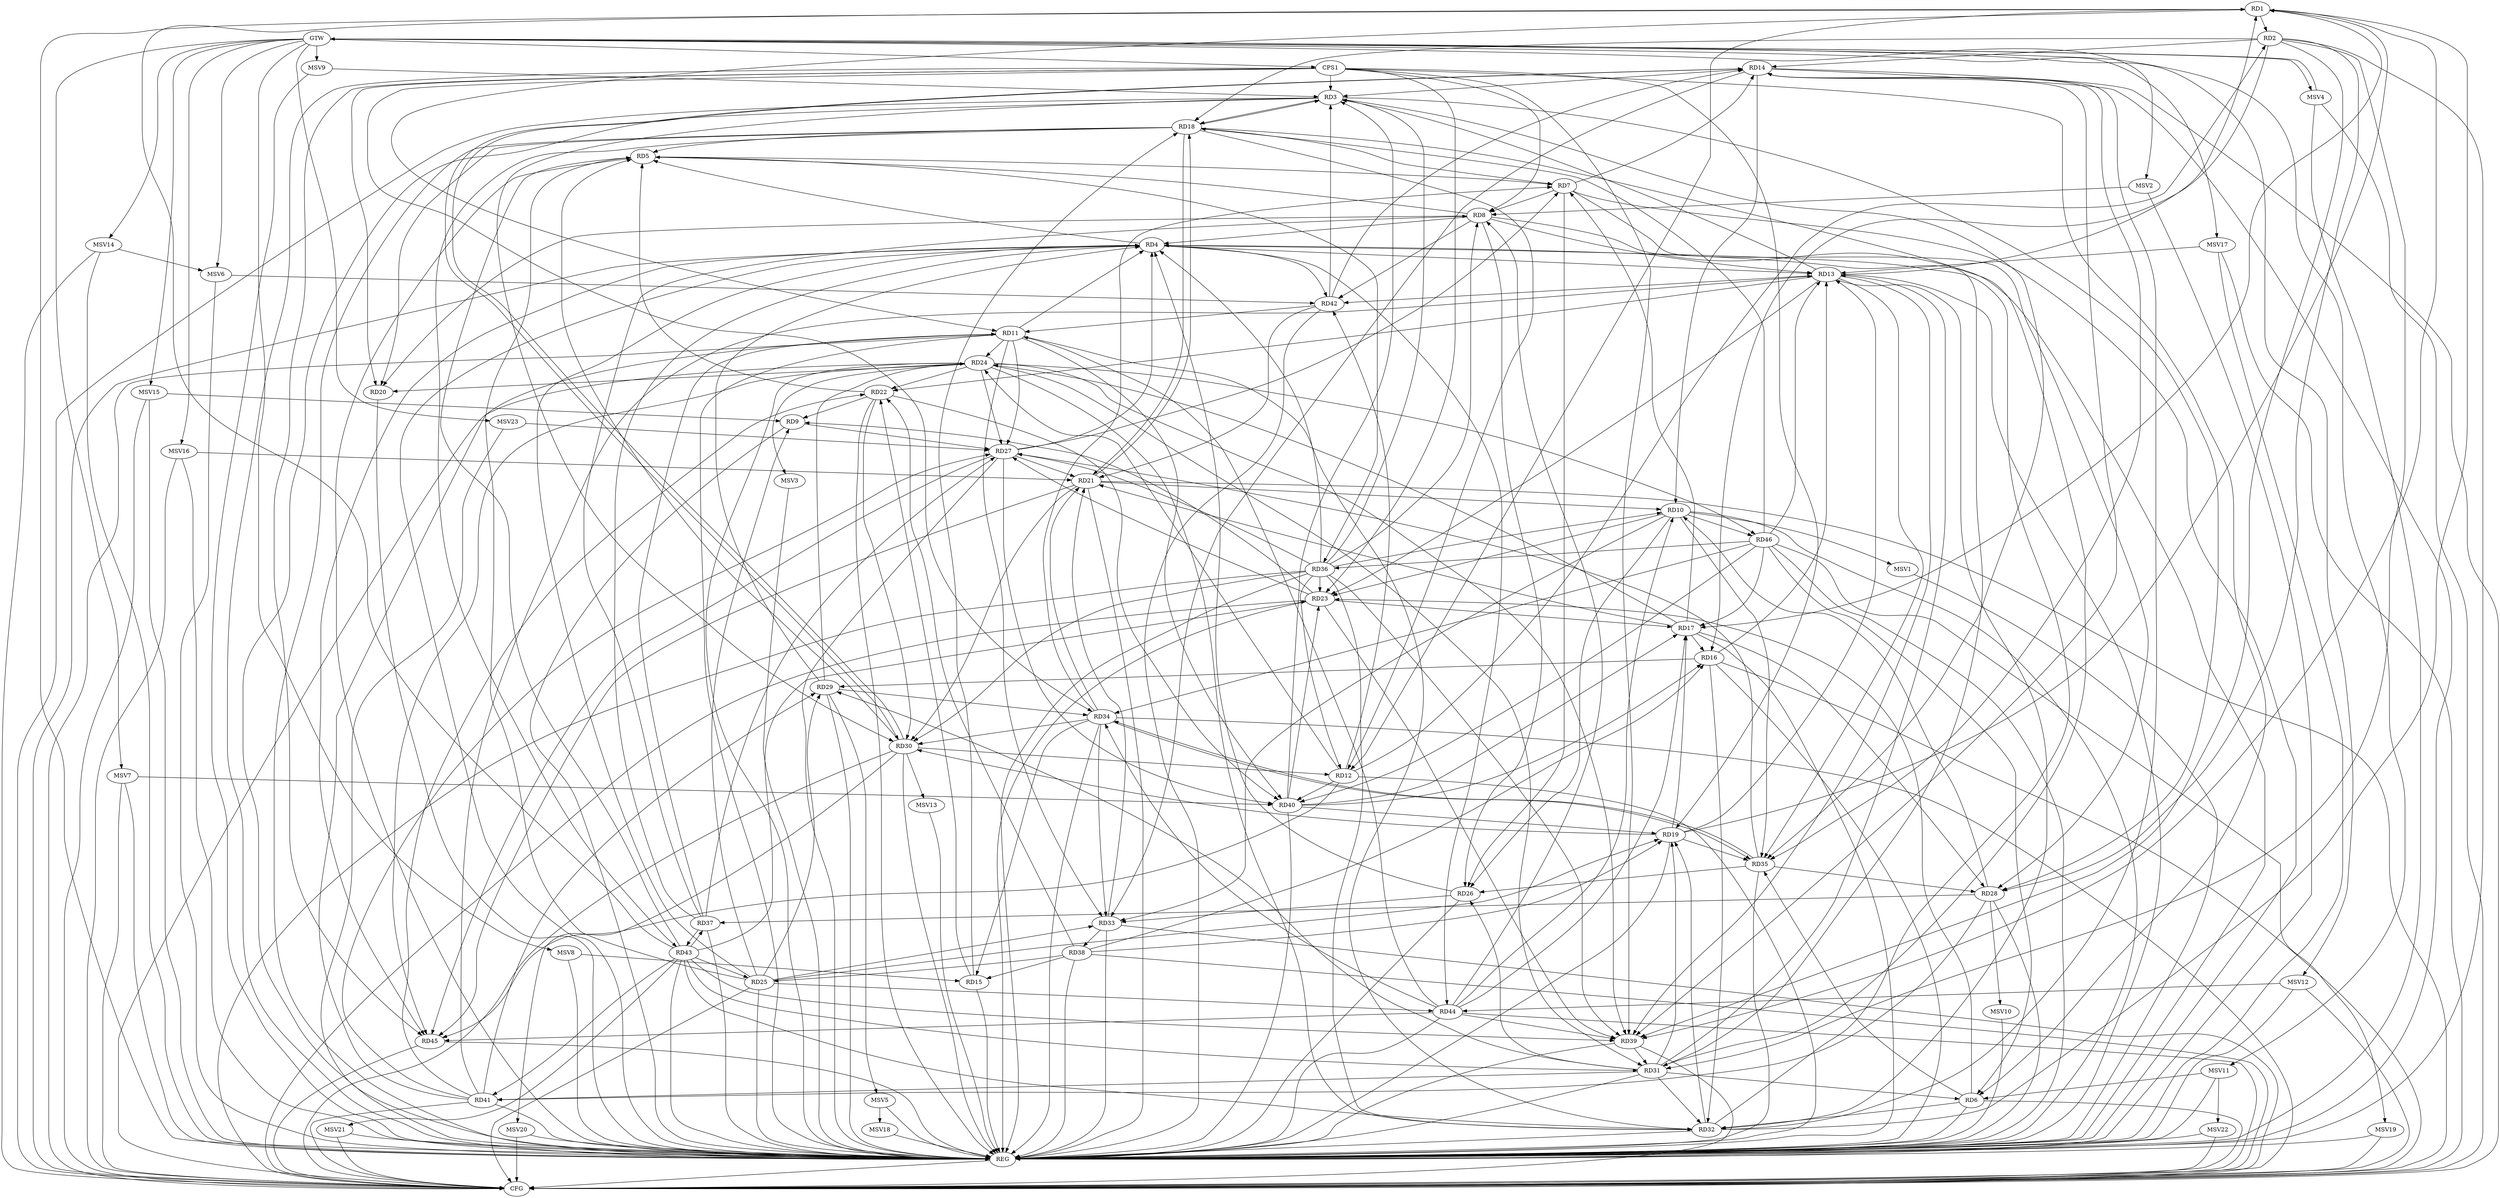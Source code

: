 strict digraph G {
  RD1 [ label="RD1" ];
  RD2 [ label="RD2" ];
  RD3 [ label="RD3" ];
  RD4 [ label="RD4" ];
  RD5 [ label="RD5" ];
  RD6 [ label="RD6" ];
  RD7 [ label="RD7" ];
  RD8 [ label="RD8" ];
  RD9 [ label="RD9" ];
  RD10 [ label="RD10" ];
  RD11 [ label="RD11" ];
  RD12 [ label="RD12" ];
  RD13 [ label="RD13" ];
  RD14 [ label="RD14" ];
  RD15 [ label="RD15" ];
  RD16 [ label="RD16" ];
  RD17 [ label="RD17" ];
  RD18 [ label="RD18" ];
  RD19 [ label="RD19" ];
  RD20 [ label="RD20" ];
  RD21 [ label="RD21" ];
  RD22 [ label="RD22" ];
  RD23 [ label="RD23" ];
  RD24 [ label="RD24" ];
  RD25 [ label="RD25" ];
  RD26 [ label="RD26" ];
  RD27 [ label="RD27" ];
  RD28 [ label="RD28" ];
  RD29 [ label="RD29" ];
  RD30 [ label="RD30" ];
  RD31 [ label="RD31" ];
  RD32 [ label="RD32" ];
  RD33 [ label="RD33" ];
  RD34 [ label="RD34" ];
  RD35 [ label="RD35" ];
  RD36 [ label="RD36" ];
  RD37 [ label="RD37" ];
  RD38 [ label="RD38" ];
  RD39 [ label="RD39" ];
  RD40 [ label="RD40" ];
  RD41 [ label="RD41" ];
  RD42 [ label="RD42" ];
  RD43 [ label="RD43" ];
  RD44 [ label="RD44" ];
  RD45 [ label="RD45" ];
  RD46 [ label="RD46" ];
  CPS1 [ label="CPS1" ];
  GTW [ label="GTW" ];
  REG [ label="REG" ];
  CFG [ label="CFG" ];
  MSV1 [ label="MSV1" ];
  MSV2 [ label="MSV2" ];
  MSV3 [ label="MSV3" ];
  MSV4 [ label="MSV4" ];
  MSV5 [ label="MSV5" ];
  MSV6 [ label="MSV6" ];
  MSV7 [ label="MSV7" ];
  MSV8 [ label="MSV8" ];
  MSV9 [ label="MSV9" ];
  MSV10 [ label="MSV10" ];
  MSV11 [ label="MSV11" ];
  MSV12 [ label="MSV12" ];
  MSV13 [ label="MSV13" ];
  MSV14 [ label="MSV14" ];
  MSV15 [ label="MSV15" ];
  MSV16 [ label="MSV16" ];
  MSV17 [ label="MSV17" ];
  MSV18 [ label="MSV18" ];
  MSV19 [ label="MSV19" ];
  MSV20 [ label="MSV20" ];
  MSV21 [ label="MSV21" ];
  MSV22 [ label="MSV22" ];
  MSV23 [ label="MSV23" ];
  RD1 -> RD2;
  RD1 -> RD11;
  RD1 -> RD12;
  RD13 -> RD1;
  RD1 -> RD17;
  RD19 -> RD1;
  RD32 -> RD1;
  RD1 -> RD39;
  RD43 -> RD1;
  RD12 -> RD2;
  RD2 -> RD14;
  RD2 -> RD16;
  RD2 -> RD18;
  RD2 -> RD28;
  RD2 -> RD31;
  RD2 -> RD39;
  RD13 -> RD3;
  RD14 -> RD3;
  RD3 -> RD18;
  RD18 -> RD3;
  RD3 -> RD28;
  RD3 -> RD30;
  RD3 -> RD35;
  RD36 -> RD3;
  RD40 -> RD3;
  RD42 -> RD3;
  RD4 -> RD5;
  RD8 -> RD4;
  RD11 -> RD4;
  RD4 -> RD13;
  RD25 -> RD4;
  RD26 -> RD4;
  RD27 -> RD4;
  RD29 -> RD4;
  RD31 -> RD4;
  RD32 -> RD4;
  RD36 -> RD4;
  RD37 -> RD4;
  RD4 -> RD42;
  RD4 -> RD44;
  RD4 -> RD45;
  RD5 -> RD7;
  RD8 -> RD5;
  RD18 -> RD5;
  RD22 -> RD5;
  RD25 -> RD5;
  RD30 -> RD5;
  RD5 -> RD36;
  RD43 -> RD5;
  RD6 -> RD23;
  RD31 -> RD6;
  RD6 -> RD32;
  RD6 -> RD35;
  RD46 -> RD6;
  RD7 -> RD8;
  RD7 -> RD14;
  RD17 -> RD7;
  RD18 -> RD7;
  RD7 -> RD26;
  RD27 -> RD7;
  RD7 -> RD28;
  RD34 -> RD7;
  RD8 -> RD13;
  RD8 -> RD20;
  RD8 -> RD26;
  RD36 -> RD8;
  RD37 -> RD8;
  RD8 -> RD42;
  RD44 -> RD8;
  RD22 -> RD9;
  RD23 -> RD9;
  RD25 -> RD9;
  RD9 -> RD27;
  RD14 -> RD10;
  RD21 -> RD10;
  RD10 -> RD23;
  RD10 -> RD26;
  RD28 -> RD10;
  RD10 -> RD33;
  RD10 -> RD35;
  RD36 -> RD10;
  RD44 -> RD10;
  RD10 -> RD46;
  RD11 -> RD24;
  RD11 -> RD27;
  RD11 -> RD32;
  RD11 -> RD33;
  RD37 -> RD11;
  RD11 -> RD40;
  RD41 -> RD11;
  RD42 -> RD11;
  RD44 -> RD11;
  RD18 -> RD12;
  RD12 -> RD24;
  RD30 -> RD12;
  RD36 -> RD12;
  RD12 -> RD40;
  RD12 -> RD42;
  RD12 -> RD45;
  RD16 -> RD13;
  RD19 -> RD13;
  RD13 -> RD22;
  RD13 -> RD23;
  RD31 -> RD13;
  RD13 -> RD32;
  RD13 -> RD35;
  RD13 -> RD39;
  RD41 -> RD13;
  RD13 -> RD42;
  RD46 -> RD13;
  RD14 -> RD30;
  RD30 -> RD14;
  RD32 -> RD14;
  RD14 -> RD33;
  RD14 -> RD35;
  RD14 -> RD39;
  RD42 -> RD14;
  RD15 -> RD18;
  RD15 -> RD22;
  RD34 -> RD15;
  RD38 -> RD15;
  RD17 -> RD16;
  RD16 -> RD29;
  RD16 -> RD32;
  RD38 -> RD16;
  RD40 -> RD16;
  RD19 -> RD17;
  RD17 -> RD21;
  RD23 -> RD17;
  RD17 -> RD24;
  RD17 -> RD28;
  RD40 -> RD17;
  RD44 -> RD17;
  RD46 -> RD17;
  RD18 -> RD20;
  RD18 -> RD21;
  RD21 -> RD18;
  RD18 -> RD31;
  RD18 -> RD43;
  RD46 -> RD18;
  RD25 -> RD19;
  RD19 -> RD30;
  RD31 -> RD19;
  RD32 -> RD19;
  RD19 -> RD35;
  RD38 -> RD19;
  RD40 -> RD19;
  RD24 -> RD20;
  RD27 -> RD21;
  RD21 -> RD30;
  RD33 -> RD21;
  RD34 -> RD21;
  RD42 -> RD21;
  RD21 -> RD45;
  RD24 -> RD22;
  RD22 -> RD30;
  RD38 -> RD22;
  RD22 -> RD40;
  RD41 -> RD22;
  RD23 -> RD27;
  RD36 -> RD23;
  RD23 -> RD39;
  RD40 -> RD23;
  RD43 -> RD23;
  RD24 -> RD27;
  RD29 -> RD24;
  RD24 -> RD31;
  RD24 -> RD32;
  RD24 -> RD39;
  RD24 -> RD45;
  RD24 -> RD46;
  RD25 -> RD29;
  RD25 -> RD33;
  RD38 -> RD25;
  RD43 -> RD25;
  RD25 -> RD44;
  RD31 -> RD26;
  RD26 -> RD33;
  RD35 -> RD26;
  RD35 -> RD27;
  RD36 -> RD27;
  RD37 -> RD27;
  RD27 -> RD40;
  RD41 -> RD27;
  RD27 -> RD45;
  RD35 -> RD28;
  RD28 -> RD37;
  RD28 -> RD41;
  RD31 -> RD29;
  RD29 -> RD34;
  RD41 -> RD29;
  RD34 -> RD30;
  RD36 -> RD30;
  RD31 -> RD32;
  RD39 -> RD31;
  RD31 -> RD41;
  RD43 -> RD31;
  RD36 -> RD32;
  RD43 -> RD32;
  RD34 -> RD33;
  RD33 -> RD38;
  RD34 -> RD35;
  RD35 -> RD34;
  RD44 -> RD34;
  RD46 -> RD34;
  RD36 -> RD39;
  RD46 -> RD36;
  RD37 -> RD43;
  RD43 -> RD37;
  RD43 -> RD39;
  RD44 -> RD39;
  RD46 -> RD40;
  RD43 -> RD41;
  RD44 -> RD45;
  CPS1 -> RD20;
  CPS1 -> RD45;
  CPS1 -> RD23;
  CPS1 -> RD34;
  CPS1 -> RD19;
  CPS1 -> RD6;
  CPS1 -> RD39;
  CPS1 -> RD3;
  CPS1 -> RD8;
  GTW -> CPS1;
  RD1 -> REG;
  RD2 -> REG;
  RD3 -> REG;
  RD4 -> REG;
  RD5 -> REG;
  RD6 -> REG;
  RD7 -> REG;
  RD8 -> REG;
  RD9 -> REG;
  RD10 -> REG;
  RD11 -> REG;
  RD12 -> REG;
  RD13 -> REG;
  RD14 -> REG;
  RD15 -> REG;
  RD16 -> REG;
  RD17 -> REG;
  RD18 -> REG;
  RD19 -> REG;
  RD20 -> REG;
  RD21 -> REG;
  RD22 -> REG;
  RD23 -> REG;
  RD24 -> REG;
  RD25 -> REG;
  RD26 -> REG;
  RD27 -> REG;
  RD28 -> REG;
  RD29 -> REG;
  RD30 -> REG;
  RD31 -> REG;
  RD32 -> REG;
  RD33 -> REG;
  RD34 -> REG;
  RD35 -> REG;
  RD36 -> REG;
  RD37 -> REG;
  RD38 -> REG;
  RD39 -> REG;
  RD40 -> REG;
  RD41 -> REG;
  RD42 -> REG;
  RD43 -> REG;
  RD44 -> REG;
  RD45 -> REG;
  RD46 -> REG;
  CPS1 -> REG;
  RD34 -> CFG;
  RD14 -> CFG;
  RD45 -> CFG;
  RD25 -> CFG;
  RD4 -> CFG;
  RD23 -> CFG;
  RD6 -> CFG;
  RD16 -> CFG;
  RD33 -> CFG;
  RD44 -> CFG;
  RD39 -> CFG;
  RD21 -> CFG;
  RD3 -> CFG;
  RD41 -> CFG;
  RD24 -> CFG;
  RD38 -> CFG;
  RD30 -> CFG;
  RD11 -> CFG;
  REG -> CFG;
  RD36 -> CFG;
  RD10 -> MSV1;
  MSV1 -> REG;
  MSV2 -> RD8;
  GTW -> MSV2;
  MSV2 -> REG;
  RD24 -> MSV3;
  MSV3 -> REG;
  MSV4 -> GTW;
  GTW -> MSV4;
  MSV4 -> REG;
  MSV4 -> CFG;
  RD29 -> MSV5;
  MSV5 -> REG;
  MSV6 -> RD42;
  GTW -> MSV6;
  MSV6 -> REG;
  MSV7 -> RD40;
  GTW -> MSV7;
  MSV7 -> REG;
  MSV7 -> CFG;
  MSV8 -> RD15;
  GTW -> MSV8;
  MSV8 -> REG;
  MSV9 -> RD3;
  GTW -> MSV9;
  MSV9 -> REG;
  RD28 -> MSV10;
  MSV10 -> REG;
  MSV11 -> RD6;
  GTW -> MSV11;
  MSV11 -> REG;
  MSV12 -> RD44;
  GTW -> MSV12;
  MSV12 -> REG;
  MSV12 -> CFG;
  RD30 -> MSV13;
  MSV13 -> REG;
  MSV14 -> MSV6;
  GTW -> MSV14;
  MSV14 -> REG;
  MSV14 -> CFG;
  MSV15 -> RD9;
  GTW -> MSV15;
  MSV15 -> REG;
  MSV15 -> CFG;
  MSV16 -> RD21;
  GTW -> MSV16;
  MSV16 -> REG;
  MSV16 -> CFG;
  MSV17 -> RD13;
  GTW -> MSV17;
  MSV17 -> REG;
  MSV17 -> CFG;
  MSV5 -> MSV18;
  MSV18 -> REG;
  RD46 -> MSV19;
  MSV19 -> REG;
  MSV19 -> CFG;
  RD30 -> MSV20;
  MSV20 -> REG;
  MSV20 -> CFG;
  RD43 -> MSV21;
  MSV21 -> REG;
  MSV21 -> CFG;
  MSV11 -> MSV22;
  MSV22 -> REG;
  MSV22 -> CFG;
  MSV23 -> RD27;
  GTW -> MSV23;
  MSV23 -> REG;
}
